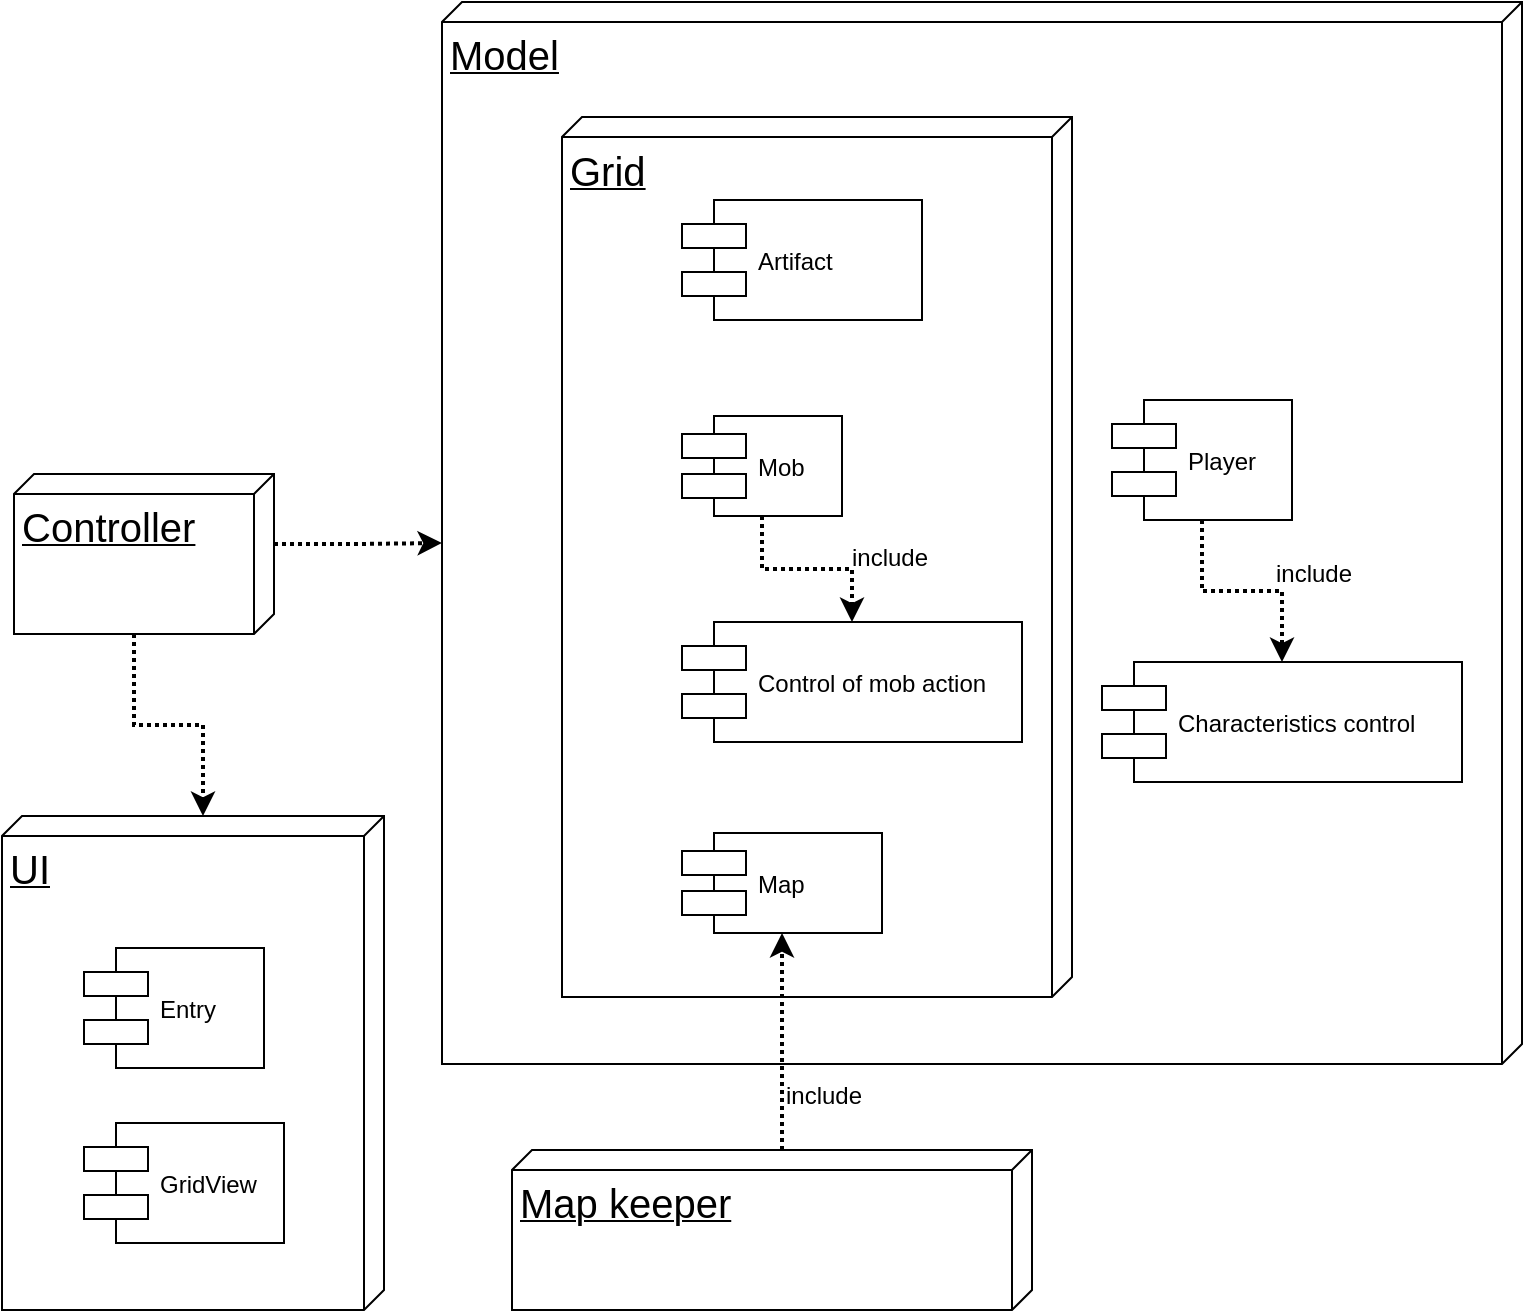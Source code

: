 <mxfile version="10.7.9" type="device"><diagram id="jz-9t1seXMkbMB1AmAyl" name="Page-1"><mxGraphModel dx="2154" dy="778" grid="1" gridSize="10" guides="1" tooltips="1" connect="1" arrows="1" fold="1" page="1" pageScale="1" pageWidth="827" pageHeight="1169" math="0" shadow="0"><root><mxCell id="0"/><mxCell id="1" parent="0"/><mxCell id="rpq5r0M9Tg4dMeZi0tsc-27" style="edgeStyle=orthogonalEdgeStyle;rounded=0;orthogonalLoop=1;jettySize=auto;html=1;exitX=0.5;exitY=1;exitDx=0;exitDy=0;dashed=1;dashPattern=1 1;strokeWidth=2;" parent="1" source="XXxkCK87TJ8I_-YCJ8J3-15" target="XXxkCK87TJ8I_-YCJ8J3-19" edge="1"><mxGeometry relative="1" as="geometry"/></mxCell><mxCell id="XXxkCK87TJ8I_-YCJ8J3-15" value="Player" style="shape=component;align=left;spacingLeft=36;" parent="1" vertex="1"><mxGeometry x="325" y="280" width="90" height="60" as="geometry"/></mxCell><mxCell id="XXxkCK87TJ8I_-YCJ8J3-19" value="Characteristics control" style="shape=component;align=left;spacingLeft=36;" parent="1" vertex="1"><mxGeometry x="320" y="411" width="180" height="60" as="geometry"/></mxCell><mxCell id="rpq5r0M9Tg4dMeZi0tsc-28" value="include" style="text;html=1;resizable=0;points=[];autosize=1;align=left;verticalAlign=top;spacingTop=-4;" parent="1" vertex="1"><mxGeometry x="405" y="357" width="60" height="20" as="geometry"/></mxCell><mxCell id="ZyOBD2oC9oWD0Ih2huC9-13" style="edgeStyle=orthogonalEdgeStyle;rounded=0;orthogonalLoop=1;jettySize=auto;html=1;exitX=0;exitY=0;exitDx=35;exitDy=0;exitPerimeter=0;entryX=0;entryY=0;entryDx=270.5;entryDy=540;entryPerimeter=0;dashed=1;dashPattern=1 1;strokeWidth=2;" edge="1" parent="1" source="ZyOBD2oC9oWD0Ih2huC9-2" target="ZyOBD2oC9oWD0Ih2huC9-4"><mxGeometry relative="1" as="geometry"/></mxCell><mxCell id="ZyOBD2oC9oWD0Ih2huC9-14" style="edgeStyle=orthogonalEdgeStyle;rounded=0;orthogonalLoop=1;jettySize=auto;html=1;exitX=0;exitY=0;exitDx=80;exitDy=70;exitPerimeter=0;entryX=0;entryY=0;entryDx=0;entryDy=90.5;entryPerimeter=0;dashed=1;dashPattern=1 1;strokeWidth=2;" edge="1" parent="1" source="ZyOBD2oC9oWD0Ih2huC9-2" target="XXxkCK87TJ8I_-YCJ8J3-16"><mxGeometry relative="1" as="geometry"/></mxCell><mxCell id="ZyOBD2oC9oWD0Ih2huC9-2" value="&lt;font style=&quot;font-size: 20px&quot;&gt;Controller&lt;/font&gt;" style="verticalAlign=top;align=left;spacingTop=8;spacingLeft=2;spacingRight=12;shape=cube;size=10;direction=south;fontStyle=4;html=1;fillColor=none;" vertex="1" parent="1"><mxGeometry x="-224" y="317" width="130" height="80" as="geometry"/></mxCell><mxCell id="ZyOBD2oC9oWD0Ih2huC9-4" value="&lt;font style=&quot;font-size: 20px&quot;&gt;Model&lt;/font&gt;" style="verticalAlign=top;align=left;spacingTop=8;spacingLeft=2;spacingRight=12;shape=cube;size=10;direction=south;fontStyle=4;html=1;fillColor=none;" vertex="1" parent="1"><mxGeometry x="-10" y="81" width="540" height="531" as="geometry"/></mxCell><mxCell id="XXxkCK87TJ8I_-YCJ8J3-10" value="Artifact" style="shape=component;align=left;spacingLeft=36;" parent="1" vertex="1"><mxGeometry x="110" y="180" width="120" height="60" as="geometry"/></mxCell><mxCell id="XXxkCK87TJ8I_-YCJ8J3-14" value="Mob" style="shape=component;align=left;spacingLeft=36;" parent="1" vertex="1"><mxGeometry x="110" y="288" width="80" height="50" as="geometry"/></mxCell><mxCell id="XXxkCK87TJ8I_-YCJ8J3-17" value="&lt;font style=&quot;font-size: 20px&quot;&gt;Map keeper&lt;/font&gt;" style="verticalAlign=top;align=left;spacingTop=8;spacingLeft=2;spacingRight=12;shape=cube;size=10;direction=south;fontStyle=4;html=1;" parent="1" vertex="1"><mxGeometry x="25" y="655" width="260" height="80" as="geometry"/></mxCell><mxCell id="rpq5r0M9Tg4dMeZi0tsc-2" value="Control of mob action" style="shape=component;align=left;spacingLeft=36;" parent="1" vertex="1"><mxGeometry x="110" y="391" width="170" height="60" as="geometry"/></mxCell><mxCell id="rpq5r0M9Tg4dMeZi0tsc-7" style="edgeStyle=orthogonalEdgeStyle;rounded=0;orthogonalLoop=1;jettySize=auto;html=1;exitX=0.5;exitY=1;exitDx=0;exitDy=0;entryX=0.5;entryY=0;entryDx=0;entryDy=0;dashed=1;dashPattern=1 1;strokeWidth=2;" parent="1" source="XXxkCK87TJ8I_-YCJ8J3-14" target="rpq5r0M9Tg4dMeZi0tsc-2" edge="1"><mxGeometry relative="1" as="geometry"/></mxCell><mxCell id="rpq5r0M9Tg4dMeZi0tsc-8" value="include" style="text;html=1;resizable=0;points=[];autosize=1;align=left;verticalAlign=top;spacingTop=-4;" parent="1" vertex="1"><mxGeometry x="193" y="348.5" width="60" height="20" as="geometry"/></mxCell><mxCell id="XXxkCK87TJ8I_-YCJ8J3-13" value="Map" style="shape=component;align=left;spacingLeft=36;" parent="1" vertex="1"><mxGeometry x="110" y="496.5" width="100" height="50" as="geometry"/></mxCell><mxCell id="rpq5r0M9Tg4dMeZi0tsc-25" style="edgeStyle=orthogonalEdgeStyle;rounded=0;orthogonalLoop=1;jettySize=auto;html=1;exitX=0;exitY=0;exitDx=0;exitDy=125;exitPerimeter=0;dashed=1;dashPattern=1 1;strokeWidth=2;" parent="1" source="XXxkCK87TJ8I_-YCJ8J3-17" target="XXxkCK87TJ8I_-YCJ8J3-13" edge="1"><mxGeometry relative="1" as="geometry"/></mxCell><mxCell id="rpq5r0M9Tg4dMeZi0tsc-26" value="include" style="text;html=1;resizable=0;points=[];autosize=1;align=left;verticalAlign=top;spacingTop=-4;" parent="1" vertex="1"><mxGeometry x="160" y="618" width="60" height="20" as="geometry"/></mxCell><mxCell id="rpq5r0M9Tg4dMeZi0tsc-33" value="&lt;font style=&quot;font-size: 20px&quot;&gt;Grid&lt;/font&gt;" style="verticalAlign=top;align=left;spacingTop=8;spacingLeft=2;spacingRight=12;shape=cube;size=10;direction=south;fontStyle=4;html=1;fillColor=none;" parent="1" vertex="1"><mxGeometry x="50" y="138.5" width="255" height="440" as="geometry"/></mxCell><mxCell id="ZyOBD2oC9oWD0Ih2huC9-12" value="" style="group" vertex="1" connectable="0" parent="1"><mxGeometry x="-230" y="488" width="191" height="247" as="geometry"/></mxCell><mxCell id="XXxkCK87TJ8I_-YCJ8J3-16" value="&lt;font style=&quot;font-size: 20px&quot;&gt;UI&lt;/font&gt;" style="verticalAlign=top;align=left;spacingTop=8;spacingLeft=2;spacingRight=12;shape=cube;size=10;direction=south;fontStyle=4;html=1;fillColor=none;" parent="ZyOBD2oC9oWD0Ih2huC9-12" vertex="1"><mxGeometry width="191" height="247" as="geometry"/></mxCell><mxCell id="ZyOBD2oC9oWD0Ih2huC9-10" value="Entry" style="shape=component;align=left;spacingLeft=36;" vertex="1" parent="ZyOBD2oC9oWD0Ih2huC9-12"><mxGeometry x="41" y="66" width="90" height="60" as="geometry"/></mxCell><mxCell id="ZyOBD2oC9oWD0Ih2huC9-11" value="GridView" style="shape=component;align=left;spacingLeft=36;" vertex="1" parent="ZyOBD2oC9oWD0Ih2huC9-12"><mxGeometry x="41" y="153.5" width="100" height="60" as="geometry"/></mxCell></root></mxGraphModel></diagram></mxfile>